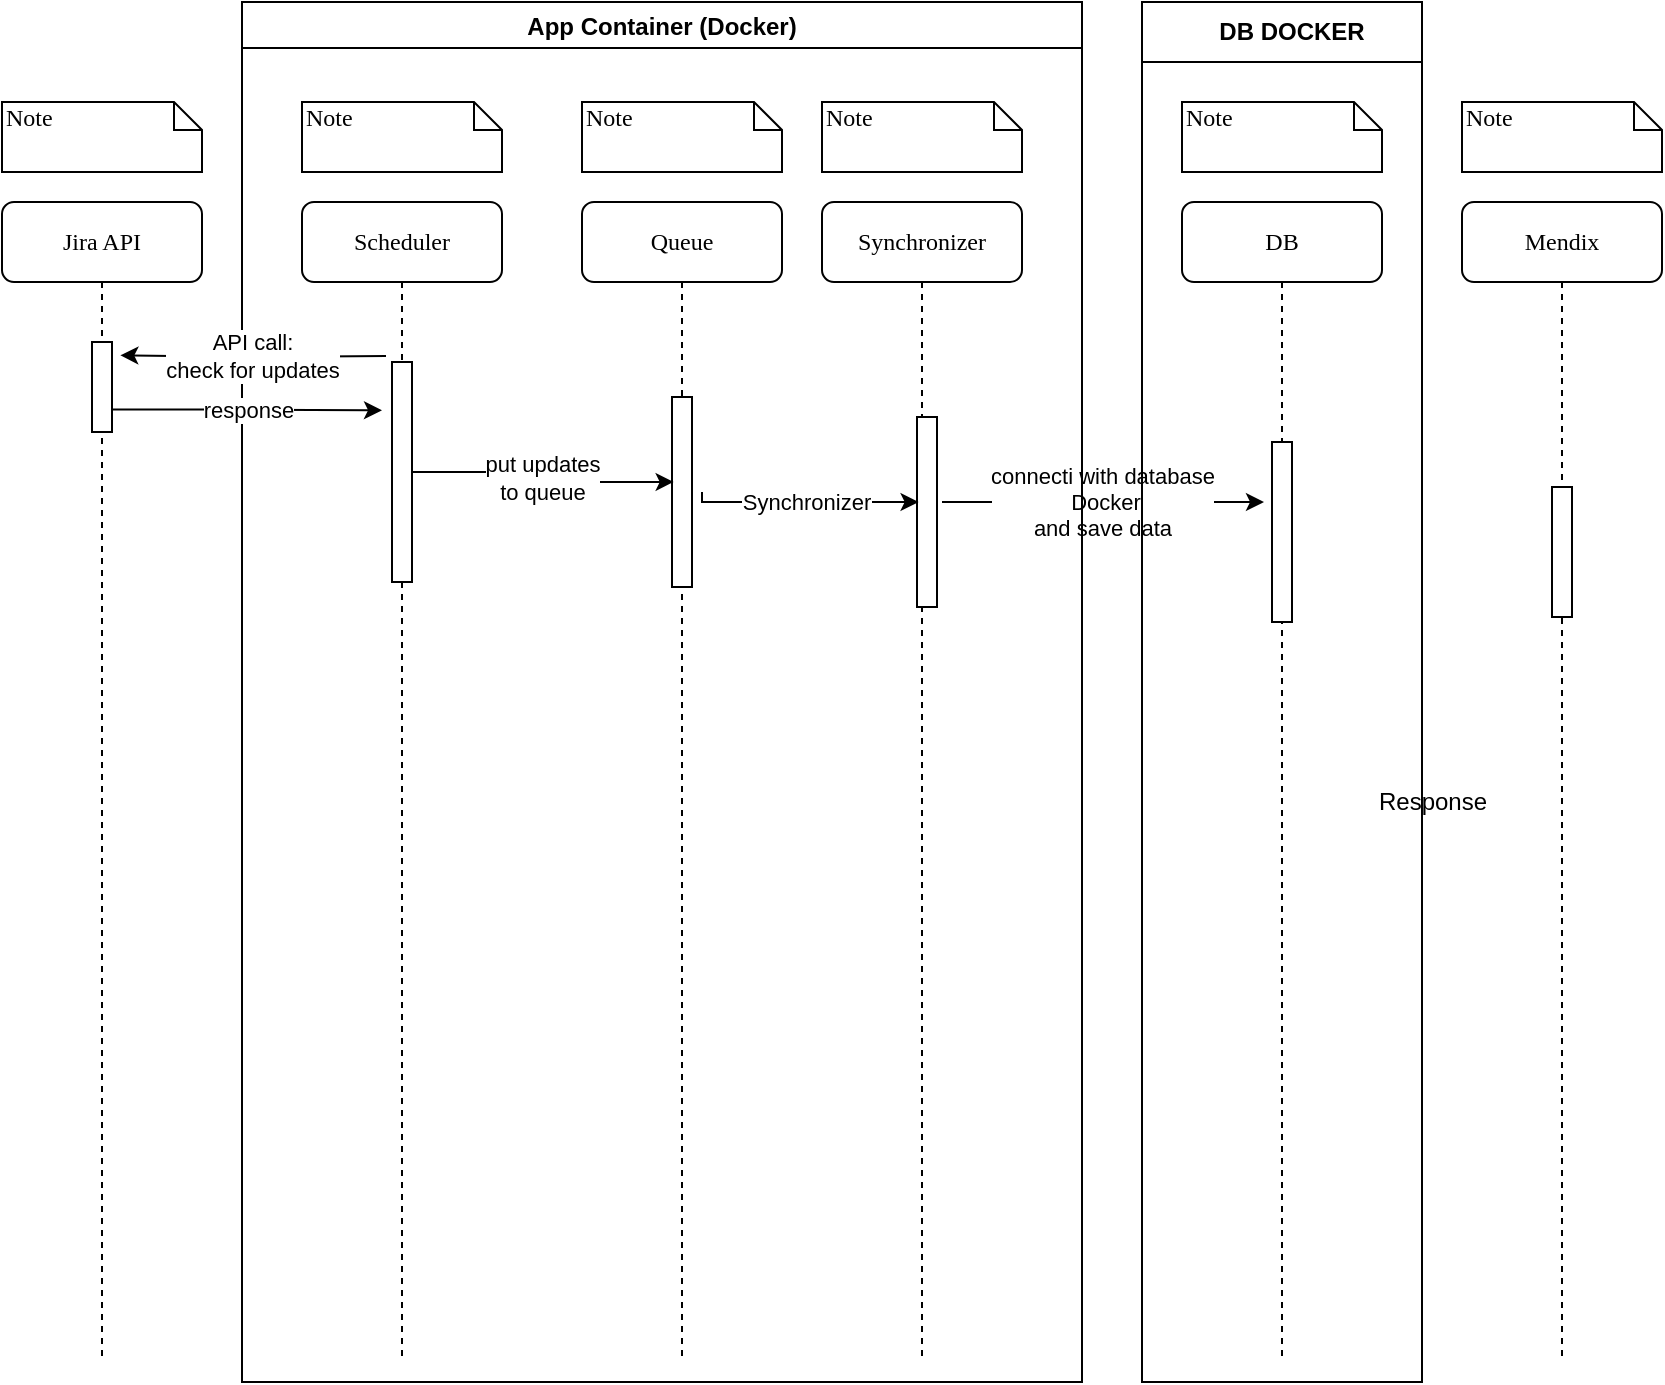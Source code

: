 <mxfile version="14.8.6" type="github">
  <diagram name="Page-1" id="13e1069c-82ec-6db2-03f1-153e76fe0fe0">
    <mxGraphModel dx="2365" dy="1332" grid="1" gridSize="10" guides="1" tooltips="1" connect="1" arrows="1" fold="1" page="1" pageScale="1" pageWidth="1100" pageHeight="850" background="none" math="0" shadow="0">
      <root>
        <mxCell id="0" />
        <mxCell id="1" parent="0" />
        <mxCell id="7baba1c4bc27f4b0-2" value="Queue" style="shape=umlLifeline;perimeter=lifelinePerimeter;whiteSpace=wrap;html=1;container=1;collapsible=0;recursiveResize=0;outlineConnect=0;rounded=1;shadow=0;comic=0;labelBackgroundColor=none;strokeWidth=1;fontFamily=Verdana;fontSize=12;align=center;" parent="1" vertex="1">
          <mxGeometry x="240" y="80" width="100" height="580" as="geometry" />
        </mxCell>
        <mxCell id="fsGh_cMMgrtnSyg-6Mho-3" value="" style="rounded=0;whiteSpace=wrap;html=1;rotation=90;" parent="7baba1c4bc27f4b0-2" vertex="1">
          <mxGeometry x="2.5" y="140" width="95" height="10" as="geometry" />
        </mxCell>
        <mxCell id="7baba1c4bc27f4b0-3" value="Synchronizer" style="shape=umlLifeline;perimeter=lifelinePerimeter;whiteSpace=wrap;html=1;container=1;collapsible=0;recursiveResize=0;outlineConnect=0;rounded=1;shadow=0;comic=0;labelBackgroundColor=none;strokeWidth=1;fontFamily=Verdana;fontSize=12;align=center;" parent="1" vertex="1">
          <mxGeometry x="360" y="80" width="100" height="580" as="geometry" />
        </mxCell>
        <mxCell id="7baba1c4bc27f4b0-4" value="DB" style="shape=umlLifeline;perimeter=lifelinePerimeter;whiteSpace=wrap;html=1;container=1;collapsible=0;recursiveResize=0;outlineConnect=0;rounded=1;shadow=0;comic=0;labelBackgroundColor=none;strokeWidth=1;fontFamily=Verdana;fontSize=12;align=center;" parent="1" vertex="1">
          <mxGeometry x="540" y="80" width="100" height="580" as="geometry" />
        </mxCell>
        <mxCell id="vzu1NjE-4L5EP2pD95p_-5" value="connecti with database&lt;br&gt;&amp;nbsp;Docker&lt;br&gt;and save data" style="edgeStyle=orthogonalEdgeStyle;rounded=0;orthogonalLoop=1;jettySize=auto;html=1;" edge="1" parent="7baba1c4bc27f4b0-4">
          <mxGeometry x="-0.006" relative="1" as="geometry">
            <mxPoint x="-120" y="150" as="sourcePoint" />
            <mxPoint x="41" y="150" as="targetPoint" />
            <Array as="points">
              <mxPoint x="-40" y="150" />
              <mxPoint x="-40" y="150" />
            </Array>
            <mxPoint as="offset" />
          </mxGeometry>
        </mxCell>
        <mxCell id="7baba1c4bc27f4b0-5" value="Jira API" style="shape=umlLifeline;perimeter=lifelinePerimeter;whiteSpace=wrap;html=1;container=1;collapsible=0;recursiveResize=0;outlineConnect=0;rounded=1;shadow=0;comic=0;labelBackgroundColor=none;strokeWidth=1;fontFamily=Verdana;fontSize=12;align=center;" parent="1" vertex="1">
          <mxGeometry x="-50" y="80" width="100" height="580" as="geometry" />
        </mxCell>
        <mxCell id="7baba1c4bc27f4b0-6" value="&lt;div&gt;Mendix&lt;/div&gt;" style="shape=umlLifeline;perimeter=lifelinePerimeter;whiteSpace=wrap;html=1;container=1;collapsible=0;recursiveResize=0;outlineConnect=0;rounded=1;shadow=0;comic=0;labelBackgroundColor=none;strokeWidth=1;fontFamily=Verdana;fontSize=12;align=center;" parent="1" vertex="1">
          <mxGeometry x="680" y="80" width="100" height="580" as="geometry" />
        </mxCell>
        <mxCell id="7baba1c4bc27f4b0-8" value="Scheduler" style="shape=umlLifeline;perimeter=lifelinePerimeter;whiteSpace=wrap;html=1;container=1;collapsible=0;recursiveResize=0;outlineConnect=0;rounded=1;shadow=0;comic=0;labelBackgroundColor=none;strokeWidth=1;fontFamily=Verdana;fontSize=12;align=center;" parent="1" vertex="1">
          <mxGeometry x="100" y="80" width="100" height="580" as="geometry" />
        </mxCell>
        <mxCell id="7baba1c4bc27f4b0-40" value="Note" style="shape=note;whiteSpace=wrap;html=1;size=14;verticalAlign=top;align=left;spacingTop=-6;rounded=0;shadow=0;comic=0;labelBackgroundColor=none;strokeWidth=1;fontFamily=Verdana;fontSize=12" parent="1" vertex="1">
          <mxGeometry x="100" y="30" width="100" height="35" as="geometry" />
        </mxCell>
        <mxCell id="7baba1c4bc27f4b0-41" value="Note" style="shape=note;whiteSpace=wrap;html=1;size=14;verticalAlign=top;align=left;spacingTop=-6;rounded=0;shadow=0;comic=0;labelBackgroundColor=none;strokeWidth=1;fontFamily=Verdana;fontSize=12" parent="1" vertex="1">
          <mxGeometry x="240" y="30" width="100" height="35" as="geometry" />
        </mxCell>
        <mxCell id="7baba1c4bc27f4b0-42" value="Note" style="shape=note;whiteSpace=wrap;html=1;size=14;verticalAlign=top;align=left;spacingTop=-6;rounded=0;shadow=0;comic=0;labelBackgroundColor=none;strokeWidth=1;fontFamily=Verdana;fontSize=12" parent="1" vertex="1">
          <mxGeometry x="360" y="30" width="100" height="35" as="geometry" />
        </mxCell>
        <mxCell id="7baba1c4bc27f4b0-43" value="Note" style="shape=note;whiteSpace=wrap;html=1;size=14;verticalAlign=top;align=left;spacingTop=-6;rounded=0;shadow=0;comic=0;labelBackgroundColor=none;strokeWidth=1;fontFamily=Verdana;fontSize=12" parent="1" vertex="1">
          <mxGeometry x="540" y="30" width="100" height="35" as="geometry" />
        </mxCell>
        <mxCell id="7baba1c4bc27f4b0-44" value="Note" style="shape=note;whiteSpace=wrap;html=1;size=14;verticalAlign=top;align=left;spacingTop=-6;rounded=0;shadow=0;comic=0;labelBackgroundColor=none;strokeWidth=1;fontFamily=Verdana;fontSize=12" parent="1" vertex="1">
          <mxGeometry x="-50" y="30" width="100" height="35" as="geometry" />
        </mxCell>
        <mxCell id="7baba1c4bc27f4b0-45" value="Note" style="shape=note;whiteSpace=wrap;html=1;size=14;verticalAlign=top;align=left;spacingTop=-6;rounded=0;shadow=0;comic=0;labelBackgroundColor=none;strokeWidth=1;fontFamily=Verdana;fontSize=12" parent="1" vertex="1">
          <mxGeometry x="680" y="30" width="100" height="35" as="geometry" />
        </mxCell>
        <mxCell id="fsGh_cMMgrtnSyg-6Mho-2" value="App Container (Docker)" style="swimlane;" parent="1" vertex="1">
          <mxGeometry x="70" y="-20" width="420" height="690" as="geometry">
            <mxRectangle x="70" y="-20" width="160" height="23" as="alternateBounds" />
          </mxGeometry>
        </mxCell>
        <mxCell id="fsGh_cMMgrtnSyg-6Mho-13" value="" style="rounded=0;whiteSpace=wrap;html=1;rotation=90;" parent="fsGh_cMMgrtnSyg-6Mho-2" vertex="1">
          <mxGeometry x="25" y="230" width="110" height="10" as="geometry" />
        </mxCell>
        <mxCell id="vzu1NjE-4L5EP2pD95p_-2" value="" style="rounded=0;whiteSpace=wrap;html=1;rotation=90;" vertex="1" parent="fsGh_cMMgrtnSyg-6Mho-2">
          <mxGeometry x="295" y="250" width="95" height="10" as="geometry" />
        </mxCell>
        <mxCell id="fsGh_cMMgrtnSyg-6Mho-10" value="&lt;div&gt;response&lt;/div&gt;" style="edgeStyle=orthogonalEdgeStyle;rounded=0;orthogonalLoop=1;jettySize=auto;html=1;exitX=0.75;exitY=0;exitDx=0;exitDy=0;" parent="1" source="fsGh_cMMgrtnSyg-6Mho-7" edge="1">
          <mxGeometry relative="1" as="geometry">
            <mxPoint x="140" y="184.167" as="targetPoint" />
          </mxGeometry>
        </mxCell>
        <mxCell id="fsGh_cMMgrtnSyg-6Mho-7" value="" style="rounded=0;whiteSpace=wrap;html=1;rotation=90;" parent="1" vertex="1">
          <mxGeometry x="-22.5" y="167.5" width="45" height="10" as="geometry" />
        </mxCell>
        <mxCell id="fsGh_cMMgrtnSyg-6Mho-8" value="&lt;div&gt;API call: &lt;br&gt;&lt;/div&gt;&lt;div&gt;check for updates&lt;/div&gt;" style="edgeStyle=orthogonalEdgeStyle;rounded=0;orthogonalLoop=1;jettySize=auto;html=1;entryX=0.148;entryY=-0.417;entryDx=0;entryDy=0;entryPerimeter=0;" parent="1" target="fsGh_cMMgrtnSyg-6Mho-7" edge="1">
          <mxGeometry relative="1" as="geometry">
            <mxPoint x="142" y="157" as="sourcePoint" />
          </mxGeometry>
        </mxCell>
        <mxCell id="fsGh_cMMgrtnSyg-6Mho-16" value="&lt;div&gt;put updates &lt;br&gt;&lt;/div&gt;&lt;div&gt;to queue&lt;/div&gt;" style="edgeStyle=orthogonalEdgeStyle;rounded=0;orthogonalLoop=1;jettySize=auto;html=1;exitX=0.5;exitY=0;exitDx=0;exitDy=0;entryX=0.447;entryY=0.917;entryDx=0;entryDy=0;entryPerimeter=0;" parent="1" source="fsGh_cMMgrtnSyg-6Mho-13" target="fsGh_cMMgrtnSyg-6Mho-3" edge="1">
          <mxGeometry relative="1" as="geometry" />
        </mxCell>
        <mxCell id="fsGh_cMMgrtnSyg-6Mho-18" value="&#xa;&#xa;&#xa;" style="swimlane;startSize=30;" parent="1" vertex="1">
          <mxGeometry x="520" y="-20" width="140" height="690" as="geometry" />
        </mxCell>
        <mxCell id="vzu1NjE-4L5EP2pD95p_-13" value="&lt;b&gt;DB DOCKER&lt;/b&gt;" style="text;html=1;strokeColor=none;fillColor=none;align=center;verticalAlign=middle;whiteSpace=wrap;rounded=0;" vertex="1" parent="fsGh_cMMgrtnSyg-6Mho-18">
          <mxGeometry x="30" width="90" height="30" as="geometry" />
        </mxCell>
        <mxCell id="vzu1NjE-4L5EP2pD95p_-4" value="" style="rounded=0;whiteSpace=wrap;html=1;rotation=90;" vertex="1" parent="fsGh_cMMgrtnSyg-6Mho-18">
          <mxGeometry x="25" y="260" width="90" height="10" as="geometry" />
        </mxCell>
        <mxCell id="vzu1NjE-4L5EP2pD95p_-3" value="&lt;div&gt;Synchronizer&lt;/div&gt;" style="edgeStyle=orthogonalEdgeStyle;rounded=0;orthogonalLoop=1;jettySize=auto;html=1;entryX=0.447;entryY=0.917;entryDx=0;entryDy=0;entryPerimeter=0;" edge="1" parent="1" target="vzu1NjE-4L5EP2pD95p_-2">
          <mxGeometry relative="1" as="geometry">
            <mxPoint x="300" y="225" as="sourcePoint" />
            <Array as="points">
              <mxPoint x="300" y="230" />
              <mxPoint x="408" y="230" />
            </Array>
          </mxGeometry>
        </mxCell>
        <mxCell id="vzu1NjE-4L5EP2pD95p_-6" value="" style="rounded=0;whiteSpace=wrap;html=1;rotation=90;" vertex="1" parent="1">
          <mxGeometry x="697.5" y="250" width="65" height="10" as="geometry" />
        </mxCell>
        <mxCell id="vzu1NjE-4L5EP2pD95p_-11" value="Response" style="text;html=1;align=center;verticalAlign=middle;resizable=0;points=[];autosize=1;strokeColor=none;" vertex="1" parent="1">
          <mxGeometry x="630" y="370" width="70" height="20" as="geometry" />
        </mxCell>
      </root>
    </mxGraphModel>
  </diagram>
</mxfile>
